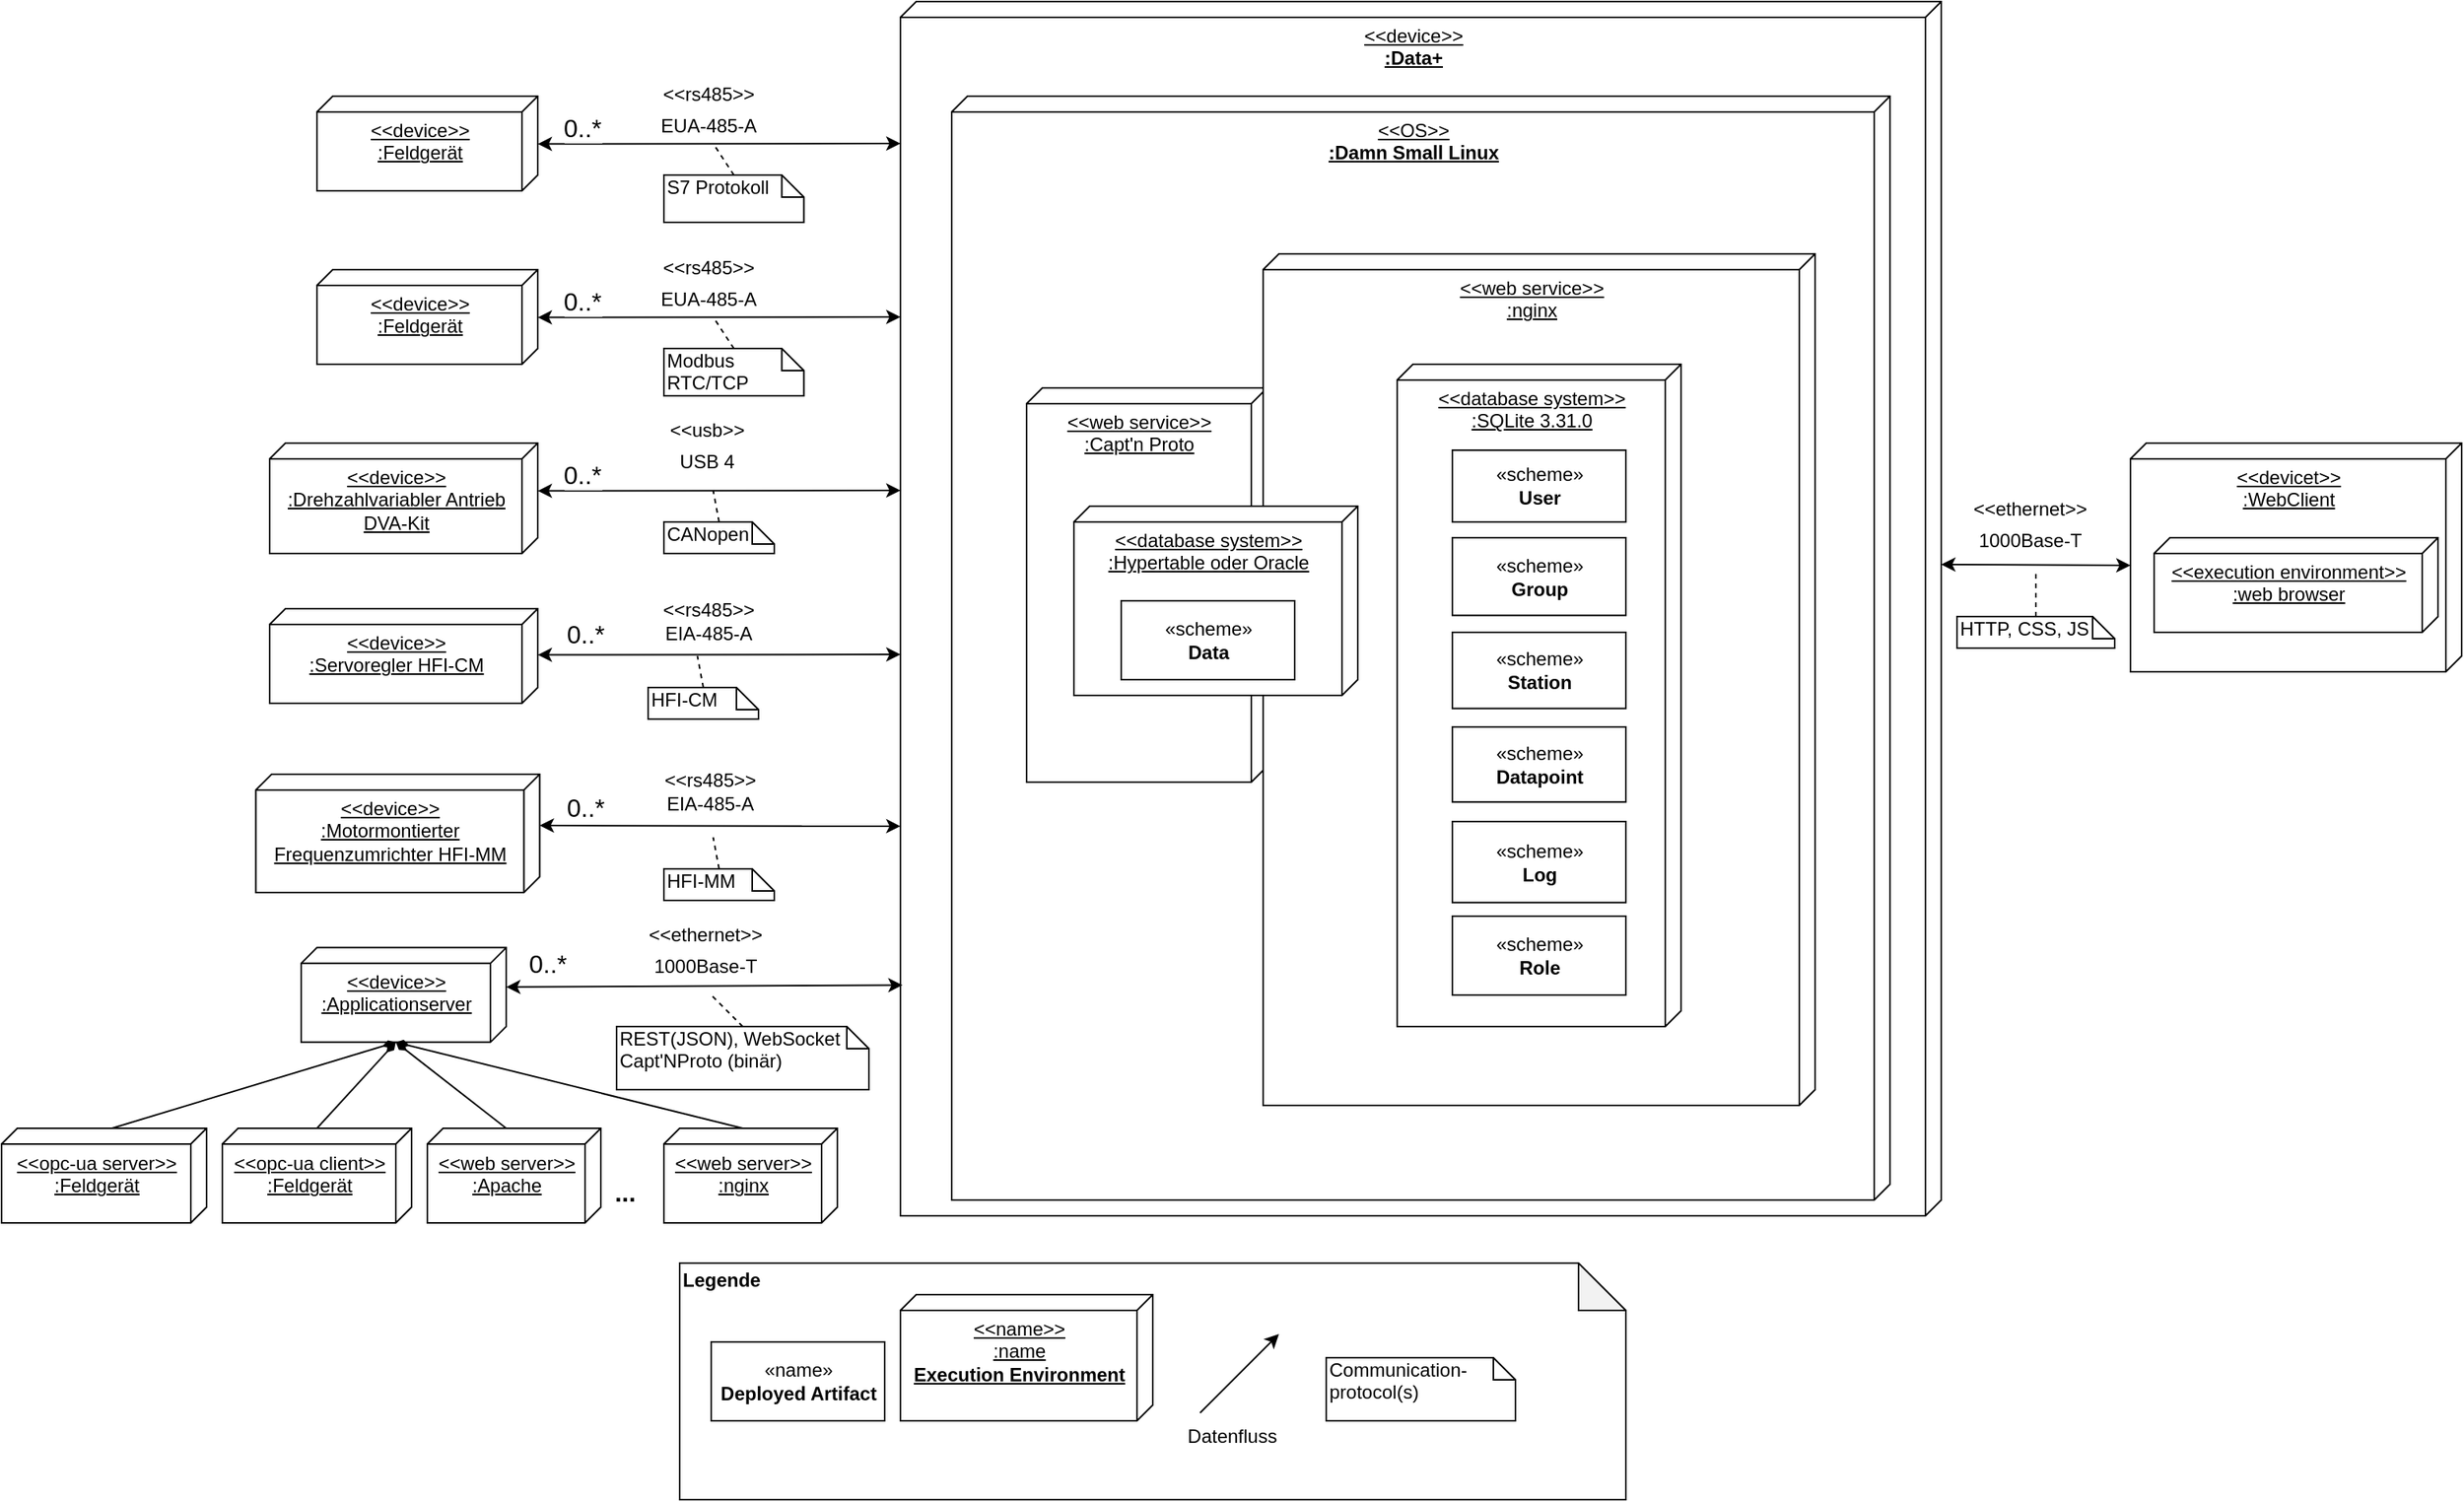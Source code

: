 <mxfile version="12.9.3" type="device"><diagram id="WbJQ81JiKNQJ0b0LoCha" name="Page-1"><mxGraphModel dx="2168" dy="2038" grid="1" gridSize="10" guides="1" tooltips="1" connect="1" arrows="1" fold="1" page="1" pageScale="1" pageWidth="827" pageHeight="1169" math="0" shadow="0"><root><mxCell id="0"/><mxCell id="1" parent="0"/><mxCell id="NmomxtGw4Dba0T2fB8O3-13" value="&lt;div&gt;&amp;lt;&amp;lt;device&amp;gt;&amp;gt;&lt;b&gt;&lt;br&gt;&lt;/b&gt;&lt;/div&gt;&lt;div&gt;&lt;b&gt;:Data+&lt;/b&gt;&lt;br&gt;&lt;/div&gt;" style="verticalAlign=top;align=center;spacingTop=8;spacingLeft=2;spacingRight=12;shape=cube;size=10;direction=south;fontStyle=4;html=1;" parent="1" vertex="1"><mxGeometry x="300" y="-160" width="660" height="770" as="geometry"/></mxCell><mxCell id="wvnv_QGQS3xqKiFbsUly-23" value="&lt;div&gt;&amp;lt;&amp;lt;OS&amp;gt;&amp;gt;&lt;b&gt;&lt;br&gt;&lt;/b&gt;&lt;/div&gt;&lt;div&gt;&lt;b&gt;:Damn Small Linux&lt;/b&gt;&lt;br&gt;&lt;/div&gt;" style="verticalAlign=top;align=center;spacingTop=8;spacingLeft=2;spacingRight=12;shape=cube;size=10;direction=south;fontStyle=4;html=1;" parent="1" vertex="1"><mxGeometry x="332.5" y="-100" width="595" height="700" as="geometry"/></mxCell><mxCell id="NmomxtGw4Dba0T2fB8O3-69" value="&lt;div&gt;&amp;lt;&amp;lt;web service&amp;gt;&amp;gt;&lt;/div&gt;&lt;div&gt;:Capt'n Proto&lt;br&gt;&lt;/div&gt;" style="verticalAlign=top;align=center;spacingTop=8;spacingLeft=2;spacingRight=12;shape=cube;size=10;direction=south;fontStyle=4;html=1;" parent="1" vertex="1"><mxGeometry x="380" y="85" width="152.5" height="250" as="geometry"/></mxCell><mxCell id="NmomxtGw4Dba0T2fB8O3-66" value="&lt;div&gt;&amp;lt;&amp;lt;web service&amp;gt;&amp;gt;&lt;/div&gt;&lt;div&gt;:nginx&lt;br&gt;&lt;/div&gt;" style="verticalAlign=top;align=center;spacingTop=8;spacingLeft=2;spacingRight=12;shape=cube;size=10;direction=south;fontStyle=4;html=1;" parent="1" vertex="1"><mxGeometry x="530" width="350" height="540" as="geometry"/></mxCell><mxCell id="wvnv_QGQS3xqKiFbsUly-22" value="&lt;div&gt;REST(JSON), WebSocket&lt;br&gt;&lt;/div&gt;&lt;div&gt;Capt'NProto (binär)&lt;/div&gt;&lt;div&gt;&lt;br&gt;&lt;/div&gt;" style="shape=note;whiteSpace=wrap;html=1;size=14;verticalAlign=top;align=left;spacingTop=-6;" parent="1" vertex="1"><mxGeometry x="120" y="490" width="160" height="40" as="geometry"/></mxCell><mxCell id="wvnv_QGQS3xqKiFbsUly-34" value="" style="group" parent="1" vertex="1" connectable="0"><mxGeometry x="160" y="640" width="600" height="150" as="geometry"/></mxCell><mxCell id="wvnv_QGQS3xqKiFbsUly-8" value="&lt;div align=&quot;left&quot;&gt;&lt;b&gt;Legende&lt;br&gt;&lt;/b&gt;&lt;/div&gt;&lt;div align=&quot;left&quot;&gt;&lt;b&gt;&lt;br&gt;&lt;/b&gt;&lt;/div&gt;&lt;div align=&quot;left&quot;&gt;&lt;b&gt;&lt;br&gt;&lt;/b&gt;&lt;/div&gt;&lt;div&gt;&lt;br&gt;&lt;/div&gt;&lt;div&gt;&lt;br&gt;&lt;/div&gt;&lt;div&gt;&lt;br&gt;&lt;/div&gt;&lt;div&gt;&lt;br&gt;&lt;/div&gt;&lt;div&gt;&lt;br&gt;&lt;/div&gt;&lt;div&gt;&lt;br&gt;&lt;/div&gt;&lt;div&gt;&lt;br&gt;&lt;/div&gt;" style="shape=note;whiteSpace=wrap;html=1;backgroundOutline=1;darkOpacity=0.05;align=left;" parent="wvnv_QGQS3xqKiFbsUly-34" vertex="1"><mxGeometry width="600" height="150" as="geometry"/></mxCell><mxCell id="wvnv_QGQS3xqKiFbsUly-16" value="" style="endArrow=classic;html=1;" parent="wvnv_QGQS3xqKiFbsUly-34" edge="1"><mxGeometry width="50" height="50" relative="1" as="geometry"><mxPoint x="330" y="95" as="sourcePoint"/><mxPoint x="380" y="45" as="targetPoint"/></mxGeometry></mxCell><mxCell id="wvnv_QGQS3xqKiFbsUly-17" value="Datenfluss" style="text;html=1;align=center;verticalAlign=middle;resizable=0;points=[];labelBackgroundColor=#ffffff;" parent="wvnv_QGQS3xqKiFbsUly-16" vertex="1" connectable="0"><mxGeometry x="0.36" y="-3" relative="1" as="geometry"><mxPoint x="-16.06" y="46.82" as="offset"/></mxGeometry></mxCell><mxCell id="wvnv_QGQS3xqKiFbsUly-32" value="«name»&lt;br&gt;&lt;b&gt;Deployed Artifact&lt;br&gt;&lt;/b&gt;" style="html=1;align=center;" parent="wvnv_QGQS3xqKiFbsUly-34" vertex="1"><mxGeometry x="20" y="50" width="110" height="50" as="geometry"/></mxCell><mxCell id="wvnv_QGQS3xqKiFbsUly-33" value="&lt;div&gt;&amp;lt;&amp;lt;name&amp;gt;&amp;gt;&lt;/div&gt;&lt;div&gt;:name&lt;br&gt;&lt;/div&gt;&lt;div&gt;&lt;b&gt;Execution Environment&lt;/b&gt;&lt;br&gt;&lt;/div&gt;" style="verticalAlign=top;align=center;spacingTop=8;spacingLeft=2;spacingRight=12;shape=cube;size=10;direction=south;fontStyle=4;html=1;" parent="wvnv_QGQS3xqKiFbsUly-34" vertex="1"><mxGeometry x="140" y="20" width="160" height="80" as="geometry"/></mxCell><mxCell id="NmomxtGw4Dba0T2fB8O3-16" value="Communication-protocol(s)" style="shape=note;whiteSpace=wrap;html=1;size=14;verticalAlign=top;align=left;spacingTop=-6;" parent="wvnv_QGQS3xqKiFbsUly-34" vertex="1"><mxGeometry x="410" y="60" width="120" height="40" as="geometry"/></mxCell><mxCell id="NmomxtGw4Dba0T2fB8O3-10" style="edgeStyle=none;rounded=0;orthogonalLoop=1;jettySize=auto;html=1;exitX=0;exitY=0;exitDx=25;exitDy=0;exitPerimeter=0;entryX=0.81;entryY=0.998;entryDx=0;entryDy=0;entryPerimeter=0;endArrow=classic;endFill=1;fontSize=16;startArrow=classic;startFill=1;" parent="1" source="NmomxtGw4Dba0T2fB8O3-1" target="NmomxtGw4Dba0T2fB8O3-13" edge="1"><mxGeometry relative="1" as="geometry"/></mxCell><mxCell id="NmomxtGw4Dba0T2fB8O3-11" value="&lt;div&gt;&lt;font style=&quot;font-size: 12px&quot;&gt;&amp;lt;&amp;lt;ethernet&amp;gt;&amp;gt;&lt;/font&gt;&lt;/div&gt;&lt;div&gt;&lt;font style=&quot;font-size: 12px&quot;&gt;1000Base-T&lt;br&gt;&lt;/font&gt;&lt;/div&gt;" style="text;html=1;align=center;verticalAlign=middle;resizable=0;points=[];labelBackgroundColor=#ffffff;fontSize=16;" parent="NmomxtGw4Dba0T2fB8O3-10" vertex="1" connectable="0"><mxGeometry x="-0.149" y="3" relative="1" as="geometry"><mxPoint x="19" y="-21.89" as="offset"/></mxGeometry></mxCell><mxCell id="NmomxtGw4Dba0T2fB8O3-12" value="" style="endArrow=none;dashed=1;html=1;fontSize=16;exitX=0.5;exitY=0;exitDx=0;exitDy=0;exitPerimeter=0;" parent="1" source="wvnv_QGQS3xqKiFbsUly-22" edge="1"><mxGeometry width="50" height="50" relative="1" as="geometry"><mxPoint x="130" y="540" as="sourcePoint"/><mxPoint x="180" y="470" as="targetPoint"/></mxGeometry></mxCell><mxCell id="NmomxtGw4Dba0T2fB8O3-14" value="" style="group" parent="1" vertex="1" connectable="0"><mxGeometry x="-180" y="439.92" width="430" height="205.08" as="geometry"/></mxCell><mxCell id="NmomxtGw4Dba0T2fB8O3-1" value="&lt;div&gt;&amp;lt;&amp;lt;device&amp;gt;&amp;gt;&lt;/div&gt;&lt;div&gt;:Applicationserver&lt;br&gt;&lt;/div&gt;&lt;div&gt;&lt;br&gt;&lt;/div&gt;" style="verticalAlign=top;align=center;spacingTop=8;spacingLeft=2;spacingRight=12;shape=cube;size=10;direction=south;fontStyle=4;html=1;" parent="NmomxtGw4Dba0T2fB8O3-14" vertex="1"><mxGeometry x="100" width="130" height="60" as="geometry"/></mxCell><mxCell id="NmomxtGw4Dba0T2fB8O3-4" style="rounded=0;orthogonalLoop=1;jettySize=auto;html=1;exitX=0;exitY=0;exitDx=0;exitDy=60;exitPerimeter=0;entryX=0;entryY=0;entryDx=60;entryDy=70;entryPerimeter=0;endArrow=diamondThin;endFill=1;" parent="NmomxtGw4Dba0T2fB8O3-14" source="NmomxtGw4Dba0T2fB8O3-2" target="NmomxtGw4Dba0T2fB8O3-1" edge="1"><mxGeometry relative="1" as="geometry"/></mxCell><mxCell id="NmomxtGw4Dba0T2fB8O3-2" value="&lt;div&gt;&amp;lt;&amp;lt;web server&amp;gt;&amp;gt;&lt;/div&gt;&lt;div&gt;:Apache&lt;br&gt;&lt;/div&gt;&lt;div&gt;&lt;br&gt;&lt;/div&gt;" style="verticalAlign=top;align=center;spacingTop=8;spacingLeft=2;spacingRight=12;shape=cube;size=10;direction=south;fontStyle=4;html=1;" parent="NmomxtGw4Dba0T2fB8O3-14" vertex="1"><mxGeometry x="180" y="114.58" width="110" height="60" as="geometry"/></mxCell><mxCell id="NmomxtGw4Dba0T2fB8O3-5" style="edgeStyle=none;rounded=0;orthogonalLoop=1;jettySize=auto;html=1;exitX=0;exitY=0;exitDx=0;exitDy=60;exitPerimeter=0;entryX=0;entryY=0;entryDx=60;entryDy=70;entryPerimeter=0;endArrow=diamondThin;endFill=1;" parent="NmomxtGw4Dba0T2fB8O3-14" source="NmomxtGw4Dba0T2fB8O3-3" target="NmomxtGw4Dba0T2fB8O3-1" edge="1"><mxGeometry relative="1" as="geometry"/></mxCell><mxCell id="NmomxtGw4Dba0T2fB8O3-3" value="&lt;div&gt;&amp;lt;&amp;lt;web server&amp;gt;&amp;gt;&lt;/div&gt;&lt;div&gt;:nginx&lt;br&gt;&lt;/div&gt;&lt;div&gt;&lt;br&gt;&lt;/div&gt;" style="verticalAlign=top;align=center;spacingTop=8;spacingLeft=2;spacingRight=12;shape=cube;size=10;direction=south;fontStyle=4;html=1;" parent="NmomxtGw4Dba0T2fB8O3-14" vertex="1"><mxGeometry x="330" y="114.58" width="110" height="60" as="geometry"/></mxCell><mxCell id="NmomxtGw4Dba0T2fB8O3-8" value="..." style="text;html=1;align=center;verticalAlign=middle;resizable=0;points=[];autosize=1;strokeWidth=1;fontSize=16;fontStyle=1" parent="NmomxtGw4Dba0T2fB8O3-14" vertex="1"><mxGeometry x="290" y="144.58" width="30" height="20" as="geometry"/></mxCell><mxCell id="NmomxtGw4Dba0T2fB8O3-44" value="0..*" style="text;html=1;align=center;verticalAlign=middle;resizable=0;points=[];labelBackgroundColor=#ffffff;fontSize=16;" parent="NmomxtGw4Dba0T2fB8O3-14" vertex="1" connectable="0"><mxGeometry x="259.999" y="9.998" as="geometry"><mxPoint x="-4" y="-0.23" as="offset"/></mxGeometry></mxCell><mxCell id="NmomxtGw4Dba0T2fB8O3-17" value="&lt;div&gt;&amp;lt;&amp;lt;device&amp;gt;&amp;gt;&lt;/div&gt;&lt;div&gt;:Servoregler HFI-CM&lt;br&gt;&lt;/div&gt;&lt;div&gt;&lt;br&gt;&lt;/div&gt;&lt;div&gt;&lt;br&gt;&lt;/div&gt;" style="verticalAlign=top;align=center;spacingTop=8;spacingLeft=2;spacingRight=12;shape=cube;size=10;direction=south;fontStyle=4;html=1;" parent="1" vertex="1"><mxGeometry x="-100" y="225" width="170" height="60" as="geometry"/></mxCell><mxCell id="NmomxtGw4Dba0T2fB8O3-18" value="&lt;div&gt;&amp;lt;&amp;lt;device&amp;gt;&amp;gt;&lt;/div&gt;&lt;div&gt;:Motormontierter &lt;br&gt;&lt;/div&gt;&lt;div&gt;Frequenzumrichter HFI-MM&lt;br&gt;&lt;/div&gt;&lt;div&gt;&lt;br&gt;&lt;/div&gt;&lt;div&gt;&lt;br&gt;&lt;/div&gt;" style="verticalAlign=top;align=center;spacingTop=8;spacingLeft=2;spacingRight=12;shape=cube;size=10;direction=south;fontStyle=4;html=1;" parent="1" vertex="1"><mxGeometry x="-108.76" y="330" width="180" height="75" as="geometry"/></mxCell><mxCell id="NmomxtGw4Dba0T2fB8O3-20" style="edgeStyle=none;rounded=0;orthogonalLoop=1;jettySize=auto;html=1;exitX=0;exitY=0;exitDx=32.5;exitDy=0;exitPerimeter=0;endArrow=classic;endFill=1;fontSize=16;startArrow=classic;startFill=1;entryX=0.561;entryY=1.002;entryDx=0;entryDy=0;entryPerimeter=0;" parent="1" source="NmomxtGw4Dba0T2fB8O3-18" edge="1"><mxGeometry relative="1" as="geometry"><mxPoint x="20" y="367.26" as="sourcePoint"/><mxPoint x="300" y="362.94" as="targetPoint"/></mxGeometry></mxCell><mxCell id="NmomxtGw4Dba0T2fB8O3-21" value="&lt;div&gt;&lt;font style=&quot;font-size: 12px&quot;&gt;&amp;lt;&amp;lt;&lt;/font&gt;&lt;font style=&quot;font-size: 12px&quot;&gt;&lt;font style=&quot;font-size: 12px&quot;&gt;rs485&lt;/font&gt;&amp;gt;&amp;gt;&lt;/font&gt;&lt;br&gt;&lt;div style=&quot;font-size: 12px&quot;&gt;EIA-485-A&lt;/div&gt;&lt;/div&gt;" style="text;html=1;align=center;verticalAlign=middle;resizable=0;points=[];labelBackgroundColor=#ffffff;fontSize=16;" parent="NmomxtGw4Dba0T2fB8O3-20" vertex="1" connectable="0"><mxGeometry x="-0.149" y="3" relative="1" as="geometry"><mxPoint x="10.04" y="-20.65" as="offset"/></mxGeometry></mxCell><mxCell id="NmomxtGw4Dba0T2fB8O3-22" style="edgeStyle=none;rounded=0;orthogonalLoop=1;jettySize=auto;html=1;exitX=0;exitY=0;exitDx=25;exitDy=0;exitPerimeter=0;endArrow=classic;endFill=1;fontSize=16;startArrow=classic;startFill=1;" parent="1" edge="1"><mxGeometry relative="1" as="geometry"><mxPoint x="70" y="254.26" as="sourcePoint"/><mxPoint x="300" y="254" as="targetPoint"/></mxGeometry></mxCell><mxCell id="NmomxtGw4Dba0T2fB8O3-23" value="&lt;div&gt;&lt;font style=&quot;font-size: 12px&quot;&gt;&amp;lt;&amp;lt;&lt;/font&gt;&lt;font style=&quot;font-size: 12px&quot;&gt;&lt;font style=&quot;font-size: 12px&quot;&gt;&lt;font style=&quot;font-size: 12px&quot;&gt;rs485&lt;/font&gt;&lt;/font&gt;&amp;gt;&amp;gt;&lt;/font&gt;&lt;/div&gt;&lt;div style=&quot;font-size: 12px&quot;&gt;EIA-485-A&lt;/div&gt;" style="text;html=1;align=center;verticalAlign=middle;resizable=0;points=[];labelBackgroundColor=#ffffff;fontSize=16;" parent="NmomxtGw4Dba0T2fB8O3-22" vertex="1" connectable="0"><mxGeometry x="-0.149" y="3" relative="1" as="geometry"><mxPoint x="10.04" y="-20.65" as="offset"/></mxGeometry></mxCell><mxCell id="NmomxtGw4Dba0T2fB8O3-24" value="&lt;div&gt;&amp;lt;&amp;lt;device&amp;gt;&amp;gt;&lt;/div&gt;&lt;div&gt;:Drehzahlvariabler Antrieb&lt;/div&gt;&lt;div&gt; DVA-Kit&lt;br&gt;&lt;/div&gt;&lt;div&gt;&lt;br&gt;&lt;/div&gt;&lt;div&gt;&lt;br&gt;&lt;/div&gt;" style="verticalAlign=top;align=center;spacingTop=8;spacingLeft=2;spacingRight=12;shape=cube;size=10;direction=south;fontStyle=4;html=1;" parent="1" vertex="1"><mxGeometry x="-100" y="120" width="170" height="70" as="geometry"/></mxCell><mxCell id="NmomxtGw4Dba0T2fB8O3-25" style="edgeStyle=none;rounded=0;orthogonalLoop=1;jettySize=auto;html=1;exitX=0;exitY=0;exitDx=25;exitDy=0;exitPerimeter=0;endArrow=classic;endFill=1;fontSize=16;startArrow=classic;startFill=1;" parent="1" edge="1"><mxGeometry relative="1" as="geometry"><mxPoint x="70" y="150.26" as="sourcePoint"/><mxPoint x="300" y="150" as="targetPoint"/></mxGeometry></mxCell><mxCell id="NmomxtGw4Dba0T2fB8O3-26" value="&lt;div&gt;&lt;font style=&quot;font-size: 12px&quot;&gt;&amp;lt;&amp;lt;usb&lt;/font&gt;&lt;font style=&quot;font-size: 12px&quot;&gt;&amp;gt;&amp;gt;&lt;/font&gt;&lt;/div&gt;&lt;div&gt;&lt;font style=&quot;font-size: 12px&quot;&gt;USB 4&lt;br&gt;&lt;/font&gt;&lt;/div&gt;" style="text;html=1;align=center;verticalAlign=middle;resizable=0;points=[];labelBackgroundColor=#ffffff;fontSize=16;" parent="NmomxtGw4Dba0T2fB8O3-25" vertex="1" connectable="0"><mxGeometry x="-0.149" y="3" relative="1" as="geometry"><mxPoint x="8.8" y="-27.15" as="offset"/></mxGeometry></mxCell><mxCell id="NmomxtGw4Dba0T2fB8O3-41" value="0..*" style="text;html=1;align=center;verticalAlign=middle;resizable=0;points=[];labelBackgroundColor=#ffffff;fontSize=16;" parent="NmomxtGw4Dba0T2fB8O3-25" vertex="1" connectable="0"><mxGeometry x="-0.756" y="1" relative="1" as="geometry"><mxPoint y="-9.23" as="offset"/></mxGeometry></mxCell><mxCell id="NmomxtGw4Dba0T2fB8O3-31" value="HFI-MM" style="shape=note;whiteSpace=wrap;html=1;size=14;verticalAlign=top;align=left;spacingTop=-6;" parent="1" vertex="1"><mxGeometry x="150" y="390" width="70" height="20" as="geometry"/></mxCell><mxCell id="NmomxtGw4Dba0T2fB8O3-32" value="" style="endArrow=none;dashed=1;html=1;fontSize=16;exitX=0.5;exitY=0;exitDx=0;exitDy=0;exitPerimeter=0;" parent="1" source="NmomxtGw4Dba0T2fB8O3-31" edge="1"><mxGeometry width="50" height="50" relative="1" as="geometry"><mxPoint x="131.24" y="440" as="sourcePoint"/><mxPoint x="181.24" y="370" as="targetPoint"/></mxGeometry></mxCell><mxCell id="NmomxtGw4Dba0T2fB8O3-36" value="HFI-CM" style="shape=note;whiteSpace=wrap;html=1;size=14;verticalAlign=top;align=left;spacingTop=-6;" parent="1" vertex="1"><mxGeometry x="140" y="275" width="70" height="20" as="geometry"/></mxCell><mxCell id="NmomxtGw4Dba0T2fB8O3-37" value="" style="endArrow=none;dashed=1;html=1;fontSize=16;exitX=0.5;exitY=0;exitDx=0;exitDy=0;exitPerimeter=0;" parent="1" source="NmomxtGw4Dba0T2fB8O3-36" edge="1"><mxGeometry width="50" height="50" relative="1" as="geometry"><mxPoint x="121.24" y="325" as="sourcePoint"/><mxPoint x="171.24" y="255" as="targetPoint"/></mxGeometry></mxCell><mxCell id="NmomxtGw4Dba0T2fB8O3-38" value="CANopen" style="shape=note;whiteSpace=wrap;html=1;size=14;verticalAlign=top;align=left;spacingTop=-6;" parent="1" vertex="1"><mxGeometry x="150" y="170" width="70" height="20" as="geometry"/></mxCell><mxCell id="NmomxtGw4Dba0T2fB8O3-39" value="" style="endArrow=none;dashed=1;html=1;fontSize=16;exitX=0.5;exitY=0;exitDx=0;exitDy=0;exitPerimeter=0;" parent="1" source="NmomxtGw4Dba0T2fB8O3-38" edge="1"><mxGeometry width="50" height="50" relative="1" as="geometry"><mxPoint x="131.24" y="220" as="sourcePoint"/><mxPoint x="181.24" y="150" as="targetPoint"/></mxGeometry></mxCell><mxCell id="NmomxtGw4Dba0T2fB8O3-42" value="0..*" style="text;html=1;align=center;verticalAlign=middle;resizable=0;points=[];labelBackgroundColor=#ffffff;fontSize=16;" parent="1" vertex="1" connectable="0"><mxGeometry x="99.999" y="249.998" as="geometry"><mxPoint y="-9.23" as="offset"/></mxGeometry></mxCell><mxCell id="NmomxtGw4Dba0T2fB8O3-43" value="0..*" style="text;html=1;align=center;verticalAlign=middle;resizable=0;points=[];labelBackgroundColor=#ffffff;fontSize=16;" parent="1" vertex="1" connectable="0"><mxGeometry x="99.999" y="359.998" as="geometry"><mxPoint y="-9.23" as="offset"/></mxGeometry></mxCell><mxCell id="NmomxtGw4Dba0T2fB8O3-46" value="&lt;div&gt;&amp;lt;&amp;lt;opc-ua client&amp;gt;&amp;gt;&lt;/div&gt;&lt;div&gt;:Feldgerät&lt;br&gt;&lt;/div&gt;&lt;div&gt;&lt;br&gt;&lt;/div&gt;" style="verticalAlign=top;align=center;spacingTop=8;spacingLeft=2;spacingRight=12;shape=cube;size=10;direction=south;fontStyle=4;html=1;" parent="1" vertex="1"><mxGeometry x="-130" y="554.5" width="120" height="60" as="geometry"/></mxCell><mxCell id="NmomxtGw4Dba0T2fB8O3-48" style="rounded=0;orthogonalLoop=1;jettySize=auto;html=1;exitX=0;exitY=0;exitDx=0;exitDy=60;exitPerimeter=0;endArrow=diamondThin;endFill=1;entryX=0;entryY=0;entryDx=60;entryDy=70;entryPerimeter=0;" parent="1" source="NmomxtGw4Dba0T2fB8O3-46" target="NmomxtGw4Dba0T2fB8O3-1" edge="1"><mxGeometry relative="1" as="geometry"><mxPoint x="-400" y="505" as="sourcePoint"/><mxPoint x="-280" y="495" as="targetPoint"/></mxGeometry></mxCell><mxCell id="NmomxtGw4Dba0T2fB8O3-45" value="&lt;div&gt;&amp;lt;&amp;lt;opc-ua server&amp;gt;&amp;gt;&lt;/div&gt;&lt;div&gt;:Feldgerät&lt;br&gt;&lt;/div&gt;&lt;div&gt;&lt;br&gt;&lt;/div&gt;" style="verticalAlign=top;align=center;spacingTop=8;spacingLeft=2;spacingRight=12;shape=cube;size=10;direction=south;fontStyle=4;html=1;" parent="1" vertex="1"><mxGeometry x="-270" y="554.5" width="130" height="60" as="geometry"/></mxCell><mxCell id="NmomxtGw4Dba0T2fB8O3-50" style="rounded=0;orthogonalLoop=1;jettySize=auto;html=1;exitX=0;exitY=0;exitDx=0;exitDy=60;exitPerimeter=0;endArrow=diamondThin;endFill=1;entryX=0;entryY=0;entryDx=60;entryDy=70;entryPerimeter=0;" parent="1" source="NmomxtGw4Dba0T2fB8O3-45" target="NmomxtGw4Dba0T2fB8O3-1" edge="1"><mxGeometry relative="1" as="geometry"><mxPoint x="-550" y="505" as="sourcePoint"/><mxPoint x="-280" y="495" as="targetPoint"/></mxGeometry></mxCell><mxCell id="NmomxtGw4Dba0T2fB8O3-52" value="&lt;div&gt;&amp;lt;&amp;lt;device&amp;gt;&amp;gt;&lt;/div&gt;&lt;div&gt;:Feldgerät&lt;br&gt;&lt;/div&gt;&lt;div&gt;&lt;br&gt;&lt;/div&gt;" style="verticalAlign=top;align=center;spacingTop=8;spacingLeft=2;spacingRight=12;shape=cube;size=10;direction=south;fontStyle=4;html=1;" parent="1" vertex="1"><mxGeometry x="-70.0" y="10" width="140" height="60" as="geometry"/></mxCell><mxCell id="NmomxtGw4Dba0T2fB8O3-55" style="edgeStyle=none;rounded=0;orthogonalLoop=1;jettySize=auto;html=1;exitX=0;exitY=0;exitDx=25;exitDy=0;exitPerimeter=0;endArrow=classic;endFill=1;fontSize=16;startArrow=classic;startFill=1;" parent="1" edge="1"><mxGeometry relative="1" as="geometry"><mxPoint x="70" y="40.26" as="sourcePoint"/><mxPoint x="300" y="40" as="targetPoint"/></mxGeometry></mxCell><mxCell id="NmomxtGw4Dba0T2fB8O3-56" value="&lt;div&gt;&lt;font style=&quot;font-size: 12px&quot;&gt;&amp;lt;&amp;lt;rs485&lt;/font&gt;&lt;font style=&quot;font-size: 12px&quot;&gt;&amp;gt;&amp;gt;&lt;/font&gt;&lt;/div&gt;&lt;div&gt;&lt;font style=&quot;font-size: 12px&quot;&gt;EUA-485-A&lt;br&gt;&lt;/font&gt;&lt;/div&gt;" style="text;html=1;align=center;verticalAlign=middle;resizable=0;points=[];labelBackgroundColor=#ffffff;fontSize=16;" parent="NmomxtGw4Dba0T2fB8O3-55" vertex="1" connectable="0"><mxGeometry x="-0.149" y="3" relative="1" as="geometry"><mxPoint x="10.04" y="-20.65" as="offset"/></mxGeometry></mxCell><mxCell id="NmomxtGw4Dba0T2fB8O3-57" value="0..*" style="text;html=1;align=center;verticalAlign=middle;resizable=0;points=[];labelBackgroundColor=#ffffff;fontSize=16;" parent="NmomxtGw4Dba0T2fB8O3-55" vertex="1" connectable="0"><mxGeometry x="-0.756" y="1" relative="1" as="geometry"><mxPoint y="-9.23" as="offset"/></mxGeometry></mxCell><mxCell id="NmomxtGw4Dba0T2fB8O3-58" value="Modbus RTC/TCP" style="shape=note;whiteSpace=wrap;html=1;size=14;verticalAlign=top;align=left;spacingTop=-6;" parent="1" vertex="1"><mxGeometry x="150" y="60" width="88.76" height="30" as="geometry"/></mxCell><mxCell id="NmomxtGw4Dba0T2fB8O3-59" value="" style="endArrow=none;dashed=1;html=1;fontSize=16;exitX=0.5;exitY=0;exitDx=0;exitDy=0;exitPerimeter=0;" parent="1" source="NmomxtGw4Dba0T2fB8O3-58" edge="1"><mxGeometry width="50" height="50" relative="1" as="geometry"><mxPoint x="131.24" y="110" as="sourcePoint"/><mxPoint x="181.24" y="40" as="targetPoint"/></mxGeometry></mxCell><mxCell id="NmomxtGw4Dba0T2fB8O3-60" value="&lt;div&gt;&amp;lt;&amp;lt;device&amp;gt;&amp;gt;&lt;/div&gt;&lt;div&gt;:Feldgerät&lt;br&gt;&lt;/div&gt;&lt;div&gt;&lt;br&gt;&lt;/div&gt;" style="verticalAlign=top;align=center;spacingTop=8;spacingLeft=2;spacingRight=12;shape=cube;size=10;direction=south;fontStyle=4;html=1;" parent="1" vertex="1"><mxGeometry x="-70.0" y="-100" width="140" height="60" as="geometry"/></mxCell><mxCell id="NmomxtGw4Dba0T2fB8O3-61" style="edgeStyle=none;rounded=0;orthogonalLoop=1;jettySize=auto;html=1;exitX=0;exitY=0;exitDx=25;exitDy=0;exitPerimeter=0;endArrow=classic;endFill=1;fontSize=16;startArrow=classic;startFill=1;" parent="1" edge="1"><mxGeometry relative="1" as="geometry"><mxPoint x="70" y="-69.74" as="sourcePoint"/><mxPoint x="300" y="-70" as="targetPoint"/></mxGeometry></mxCell><mxCell id="NmomxtGw4Dba0T2fB8O3-62" value="&lt;div&gt;&lt;font style=&quot;font-size: 12px&quot;&gt;&amp;lt;&amp;lt;rs485&lt;/font&gt;&lt;font style=&quot;font-size: 12px&quot;&gt;&amp;gt;&amp;gt;&lt;/font&gt;&lt;/div&gt;&lt;div&gt;&lt;font style=&quot;font-size: 12px&quot;&gt;EUA-485-A&lt;br&gt;&lt;/font&gt;&lt;/div&gt;" style="text;html=1;align=center;verticalAlign=middle;resizable=0;points=[];labelBackgroundColor=#ffffff;fontSize=16;" parent="NmomxtGw4Dba0T2fB8O3-61" vertex="1" connectable="0"><mxGeometry x="-0.149" y="3" relative="1" as="geometry"><mxPoint x="10.04" y="-20.65" as="offset"/></mxGeometry></mxCell><mxCell id="NmomxtGw4Dba0T2fB8O3-63" value="0..*" style="text;html=1;align=center;verticalAlign=middle;resizable=0;points=[];labelBackgroundColor=#ffffff;fontSize=16;" parent="NmomxtGw4Dba0T2fB8O3-61" vertex="1" connectable="0"><mxGeometry x="-0.756" y="1" relative="1" as="geometry"><mxPoint y="-9.23" as="offset"/></mxGeometry></mxCell><mxCell id="NmomxtGw4Dba0T2fB8O3-64" value="S7 Protokoll" style="shape=note;whiteSpace=wrap;html=1;size=14;verticalAlign=top;align=left;spacingTop=-6;" parent="1" vertex="1"><mxGeometry x="150" y="-50" width="88.76" height="30" as="geometry"/></mxCell><mxCell id="NmomxtGw4Dba0T2fB8O3-65" value="" style="endArrow=none;dashed=1;html=1;fontSize=16;exitX=0.5;exitY=0;exitDx=0;exitDy=0;exitPerimeter=0;" parent="1" source="NmomxtGw4Dba0T2fB8O3-64" edge="1"><mxGeometry width="50" height="50" relative="1" as="geometry"><mxPoint x="131.24" as="sourcePoint"/><mxPoint x="181.24" y="-70" as="targetPoint"/></mxGeometry></mxCell><mxCell id="NmomxtGw4Dba0T2fB8O3-67" value="" style="group" parent="1" vertex="1" connectable="0"><mxGeometry x="410" y="160" width="180" height="120" as="geometry"/></mxCell><mxCell id="wvnv_QGQS3xqKiFbsUly-24" value="&lt;div&gt;&amp;lt;&amp;lt;database system&amp;gt;&amp;gt;&lt;/div&gt;&lt;div&gt;:Hypertable oder Oracle&lt;/div&gt;&lt;div&gt;&lt;br&gt;&lt;/div&gt;&lt;div&gt;&lt;br&gt;&lt;/div&gt;" style="verticalAlign=top;align=center;spacingTop=8;spacingLeft=2;spacingRight=12;shape=cube;size=10;direction=south;fontStyle=4;html=1;" parent="NmomxtGw4Dba0T2fB8O3-67" vertex="1"><mxGeometry width="180" height="120" as="geometry"/></mxCell><mxCell id="wvnv_QGQS3xqKiFbsUly-26" value="«scheme»&lt;br&gt;&lt;b&gt;Data&lt;/b&gt;" style="html=1;align=center;" parent="NmomxtGw4Dba0T2fB8O3-67" vertex="1"><mxGeometry x="30" y="60" width="110" height="50" as="geometry"/></mxCell><mxCell id="NmomxtGw4Dba0T2fB8O3-68" value="" style="group" parent="1" vertex="1" connectable="0"><mxGeometry x="615" y="70" width="180" height="490" as="geometry"/></mxCell><mxCell id="wvnv_QGQS3xqKiFbsUly-25" value="&lt;div&gt;&amp;lt;&amp;lt;database system&amp;gt;&amp;gt;&lt;/div&gt;&lt;div&gt;:SQLite 3.31.0&lt;/div&gt;" style="verticalAlign=top;align=center;spacingTop=8;spacingLeft=2;spacingRight=12;shape=cube;size=10;direction=south;fontStyle=4;html=1;" parent="NmomxtGw4Dba0T2fB8O3-68" vertex="1"><mxGeometry width="180" height="420" as="geometry"/></mxCell><mxCell id="wvnv_QGQS3xqKiFbsUly-27" value="«scheme»&lt;br&gt;&lt;b&gt;Group&lt;/b&gt;" style="html=1;align=center;" parent="NmomxtGw4Dba0T2fB8O3-68" vertex="1"><mxGeometry x="35" y="110" width="110" height="49.25" as="geometry"/></mxCell><mxCell id="wvnv_QGQS3xqKiFbsUly-28" value="«scheme»&lt;br&gt;&lt;b&gt;User&lt;/b&gt;" style="html=1;align=center;" parent="NmomxtGw4Dba0T2fB8O3-68" vertex="1"><mxGeometry x="35" y="54.48" width="110" height="45.52" as="geometry"/></mxCell><mxCell id="wvnv_QGQS3xqKiFbsUly-29" value="«scheme»&lt;br&gt;&lt;b&gt;Station&lt;/b&gt;" style="html=1;align=center;" parent="NmomxtGw4Dba0T2fB8O3-68" vertex="1"><mxGeometry x="35" y="170" width="110" height="48.28" as="geometry"/></mxCell><mxCell id="wvnv_QGQS3xqKiFbsUly-30" value="«scheme»&lt;br&gt;&lt;b&gt;Datapoint&lt;/b&gt;" style="html=1;align=center;" parent="NmomxtGw4Dba0T2fB8O3-68" vertex="1"><mxGeometry x="35" y="230" width="110" height="47.61" as="geometry"/></mxCell><mxCell id="wvnv_QGQS3xqKiFbsUly-31" value="«scheme»&lt;br&gt;&lt;b&gt;Log&lt;/b&gt;" style="html=1;align=center;" parent="NmomxtGw4Dba0T2fB8O3-68" vertex="1"><mxGeometry x="35" y="290" width="110" height="51.34" as="geometry"/></mxCell><mxCell id="OsihpOCWEWVV7srIdTBS-3" value="«scheme»&lt;br&gt;&lt;b&gt;Role&lt;/b&gt;" style="html=1;align=center;" vertex="1" parent="NmomxtGw4Dba0T2fB8O3-68"><mxGeometry x="35" y="350" width="110" height="50" as="geometry"/></mxCell><mxCell id="NmomxtGw4Dba0T2fB8O3-75" style="edgeStyle=none;rounded=0;orthogonalLoop=1;jettySize=auto;html=1;entryX=0;entryY=0;entryDx=77.5;entryDy=210;entryPerimeter=0;endArrow=classic;endFill=1;fontSize=16;startArrow=classic;startFill=1;" parent="1" target="NmomxtGw4Dba0T2fB8O3-71" edge="1"><mxGeometry relative="1" as="geometry"><mxPoint x="960" y="197" as="sourcePoint"/><mxPoint x="1030" y="196.89" as="targetPoint"/></mxGeometry></mxCell><mxCell id="NmomxtGw4Dba0T2fB8O3-76" value="&lt;div&gt;&lt;font style=&quot;font-size: 12px&quot;&gt;&amp;lt;&amp;lt;ethernet&amp;gt;&amp;gt;&lt;/font&gt;&lt;/div&gt;&lt;div&gt;&lt;font style=&quot;font-size: 12px&quot;&gt;1000Base-T&lt;br&gt;&lt;/font&gt;&lt;/div&gt;" style="text;html=1;align=center;verticalAlign=middle;resizable=0;points=[];labelBackgroundColor=#ffffff;fontSize=16;" parent="NmomxtGw4Dba0T2fB8O3-75" vertex="1" connectable="0"><mxGeometry x="-0.149" y="3" relative="1" as="geometry"><mxPoint x="4.99" y="-24.21" as="offset"/></mxGeometry></mxCell><mxCell id="NmomxtGw4Dba0T2fB8O3-77" value="" style="group" parent="1" vertex="1" connectable="0"><mxGeometry x="1080" y="120" width="210" height="145" as="geometry"/></mxCell><mxCell id="NmomxtGw4Dba0T2fB8O3-71" value="&lt;div&gt;&amp;lt;&amp;lt;devicet&amp;gt;&amp;gt;&lt;/div&gt;&lt;div&gt;:WebClient&lt;br&gt;&lt;/div&gt;&lt;div&gt;&lt;br&gt;&lt;/div&gt;" style="verticalAlign=top;align=center;spacingTop=8;spacingLeft=2;spacingRight=12;shape=cube;size=10;direction=south;fontStyle=4;html=1;" parent="NmomxtGw4Dba0T2fB8O3-77" vertex="1"><mxGeometry width="210" height="145" as="geometry"/></mxCell><mxCell id="NmomxtGw4Dba0T2fB8O3-15" value="&lt;div&gt;&amp;lt;&amp;lt;execution environment&amp;gt;&amp;gt;&lt;/div&gt;&lt;div&gt;:web browser&lt;/div&gt;&lt;div&gt;&lt;br&gt;&lt;/div&gt;" style="verticalAlign=top;align=center;spacingTop=8;spacingLeft=2;spacingRight=12;shape=cube;size=10;direction=south;fontStyle=4;html=1;" parent="NmomxtGw4Dba0T2fB8O3-77" vertex="1"><mxGeometry x="15" y="60" width="180" height="60" as="geometry"/></mxCell><mxCell id="NmomxtGw4Dba0T2fB8O3-78" value="HTTP, CSS, JS" style="shape=note;whiteSpace=wrap;html=1;size=14;verticalAlign=top;align=left;spacingTop=-6;" parent="1" vertex="1"><mxGeometry x="970" y="230" width="100" height="20" as="geometry"/></mxCell><mxCell id="NmomxtGw4Dba0T2fB8O3-80" value="" style="endArrow=none;dashed=1;html=1;fontSize=16;" parent="1" edge="1"><mxGeometry width="50" height="50" relative="1" as="geometry"><mxPoint x="1020" y="230" as="sourcePoint"/><mxPoint x="1020" y="200" as="targetPoint"/></mxGeometry></mxCell></root></mxGraphModel></diagram></mxfile>
